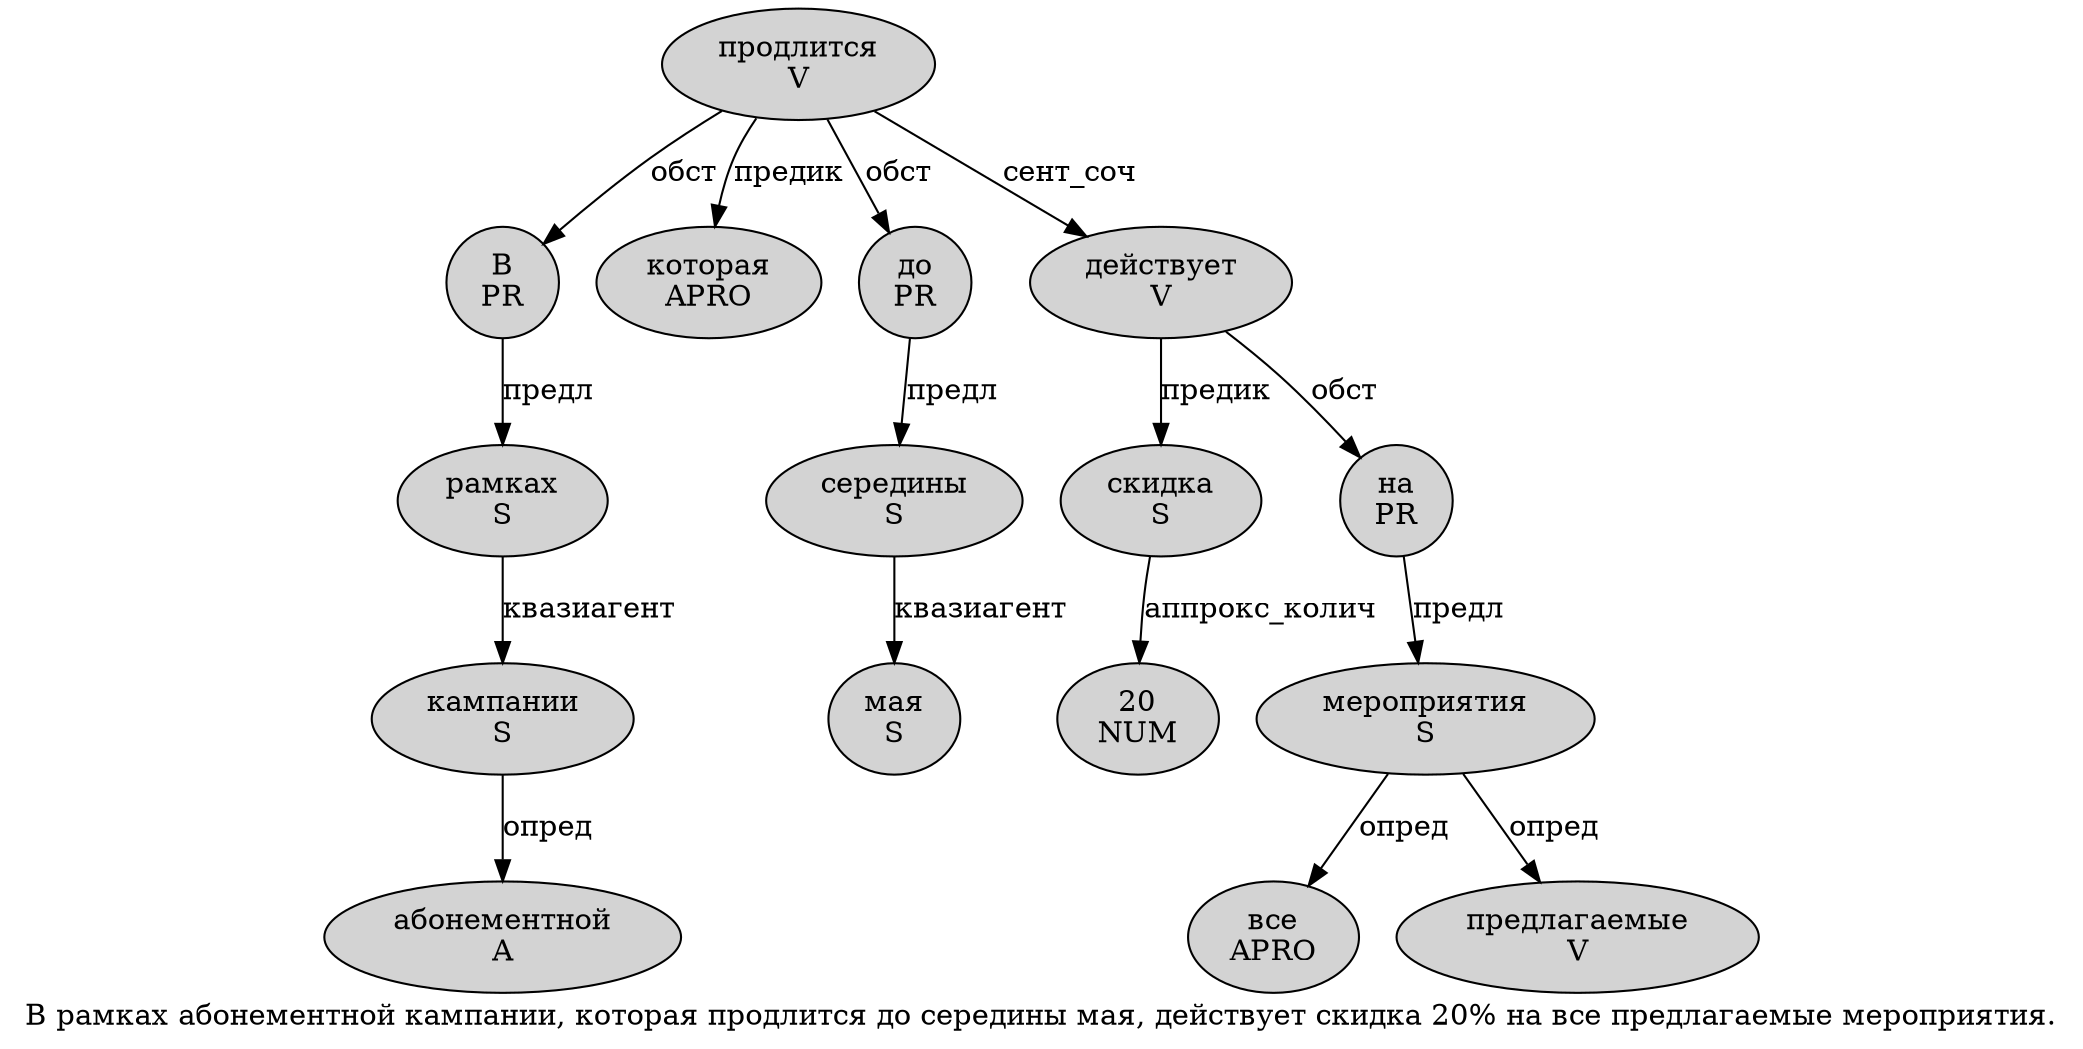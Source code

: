 digraph SENTENCE_943 {
	graph [label="В рамках абонементной кампании, которая продлится до середины мая, действует скидка 20% на все предлагаемые мероприятия."]
	node [style=filled]
		0 [label="В
PR" color="" fillcolor=lightgray penwidth=1 shape=ellipse]
		1 [label="рамках
S" color="" fillcolor=lightgray penwidth=1 shape=ellipse]
		2 [label="абонементной
A" color="" fillcolor=lightgray penwidth=1 shape=ellipse]
		3 [label="кампании
S" color="" fillcolor=lightgray penwidth=1 shape=ellipse]
		5 [label="которая
APRO" color="" fillcolor=lightgray penwidth=1 shape=ellipse]
		6 [label="продлится
V" color="" fillcolor=lightgray penwidth=1 shape=ellipse]
		7 [label="до
PR" color="" fillcolor=lightgray penwidth=1 shape=ellipse]
		8 [label="середины
S" color="" fillcolor=lightgray penwidth=1 shape=ellipse]
		9 [label="мая
S" color="" fillcolor=lightgray penwidth=1 shape=ellipse]
		11 [label="действует
V" color="" fillcolor=lightgray penwidth=1 shape=ellipse]
		12 [label="скидка
S" color="" fillcolor=lightgray penwidth=1 shape=ellipse]
		13 [label="20
NUM" color="" fillcolor=lightgray penwidth=1 shape=ellipse]
		15 [label="на
PR" color="" fillcolor=lightgray penwidth=1 shape=ellipse]
		16 [label="все
APRO" color="" fillcolor=lightgray penwidth=1 shape=ellipse]
		17 [label="предлагаемые
V" color="" fillcolor=lightgray penwidth=1 shape=ellipse]
		18 [label="мероприятия
S" color="" fillcolor=lightgray penwidth=1 shape=ellipse]
			7 -> 8 [label="предл"]
			1 -> 3 [label="квазиагент"]
			6 -> 0 [label="обст"]
			6 -> 5 [label="предик"]
			6 -> 7 [label="обст"]
			6 -> 11 [label="сент_соч"]
			12 -> 13 [label="аппрокс_колич"]
			3 -> 2 [label="опред"]
			11 -> 12 [label="предик"]
			11 -> 15 [label="обст"]
			15 -> 18 [label="предл"]
			8 -> 9 [label="квазиагент"]
			18 -> 16 [label="опред"]
			18 -> 17 [label="опред"]
			0 -> 1 [label="предл"]
}